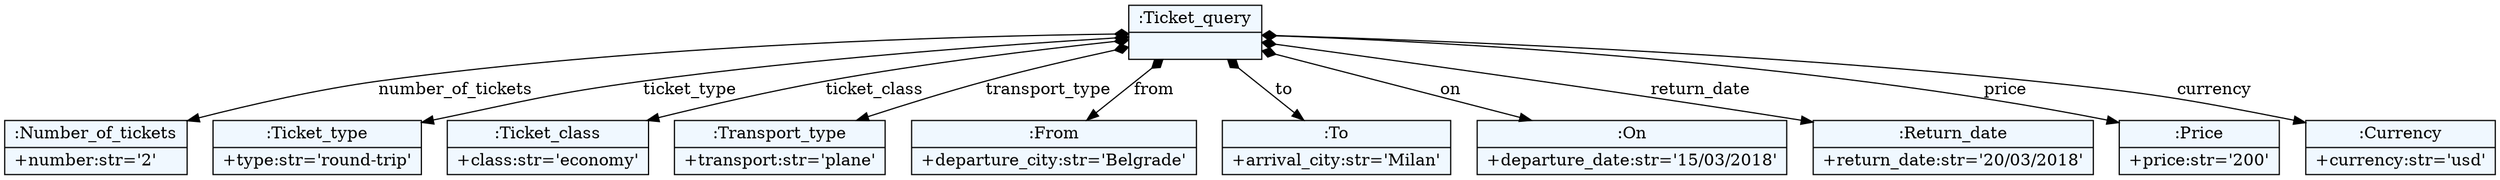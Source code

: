 
    digraph xtext {
    fontname = "Bitstream Vera Sans"
    fontsize = 8
    node[
        shape=record,
        style=filled,
        fillcolor=aliceblue
    ]
    nodesep = 0.3
    edge[dir=black,arrowtail=empty]


140013674998920 -> 140013675037192 [label="number_of_tickets" arrowtail=diamond dir=both]
140013675037192[label="{:Number_of_tickets|+number:str='2'\l}"]
140013674998920 -> 140013675120568 [label="ticket_type" arrowtail=diamond dir=both]
140013675120568[label="{:Ticket_type|+type:str='round-trip'\l}"]
140013674998920 -> 140013675120792 [label="ticket_class" arrowtail=diamond dir=both]
140013675120792[label="{:Ticket_class|+class:str='economy'\l}"]
140013674998920 -> 140013675121240 [label="transport_type" arrowtail=diamond dir=both]
140013675121240[label="{:Transport_type|+transport:str='plane'\l}"]
140013674998920 -> 140013675121296 [label="from" arrowtail=diamond dir=both]
140013675121296[label="{:From|+departure_city:str='Belgrade'\l}"]
140013674998920 -> 140013675121352 [label="to" arrowtail=diamond dir=both]
140013675121352[label="{:To|+arrival_city:str='Milan'\l}"]
140013674998920 -> 140013675121408 [label="on" arrowtail=diamond dir=both]
140013675121408[label="{:On|+departure_date:str='15/03/2018'\l}"]
140013674998920 -> 140013675121464 [label="return_date" arrowtail=diamond dir=both]
140013675121464[label="{:Return_date|+return_date:str='20/03/2018'\l}"]
140013674998920 -> 140013675121520 [label="price" arrowtail=diamond dir=both]
140013675121520[label="{:Price|+price:str='200'\l}"]
140013674998920 -> 140013675121576 [label="currency" arrowtail=diamond dir=both]
140013675121576[label="{:Currency|+currency:str='usd'\l}"]
140013674998920[label="{:Ticket_query|}"]

}
